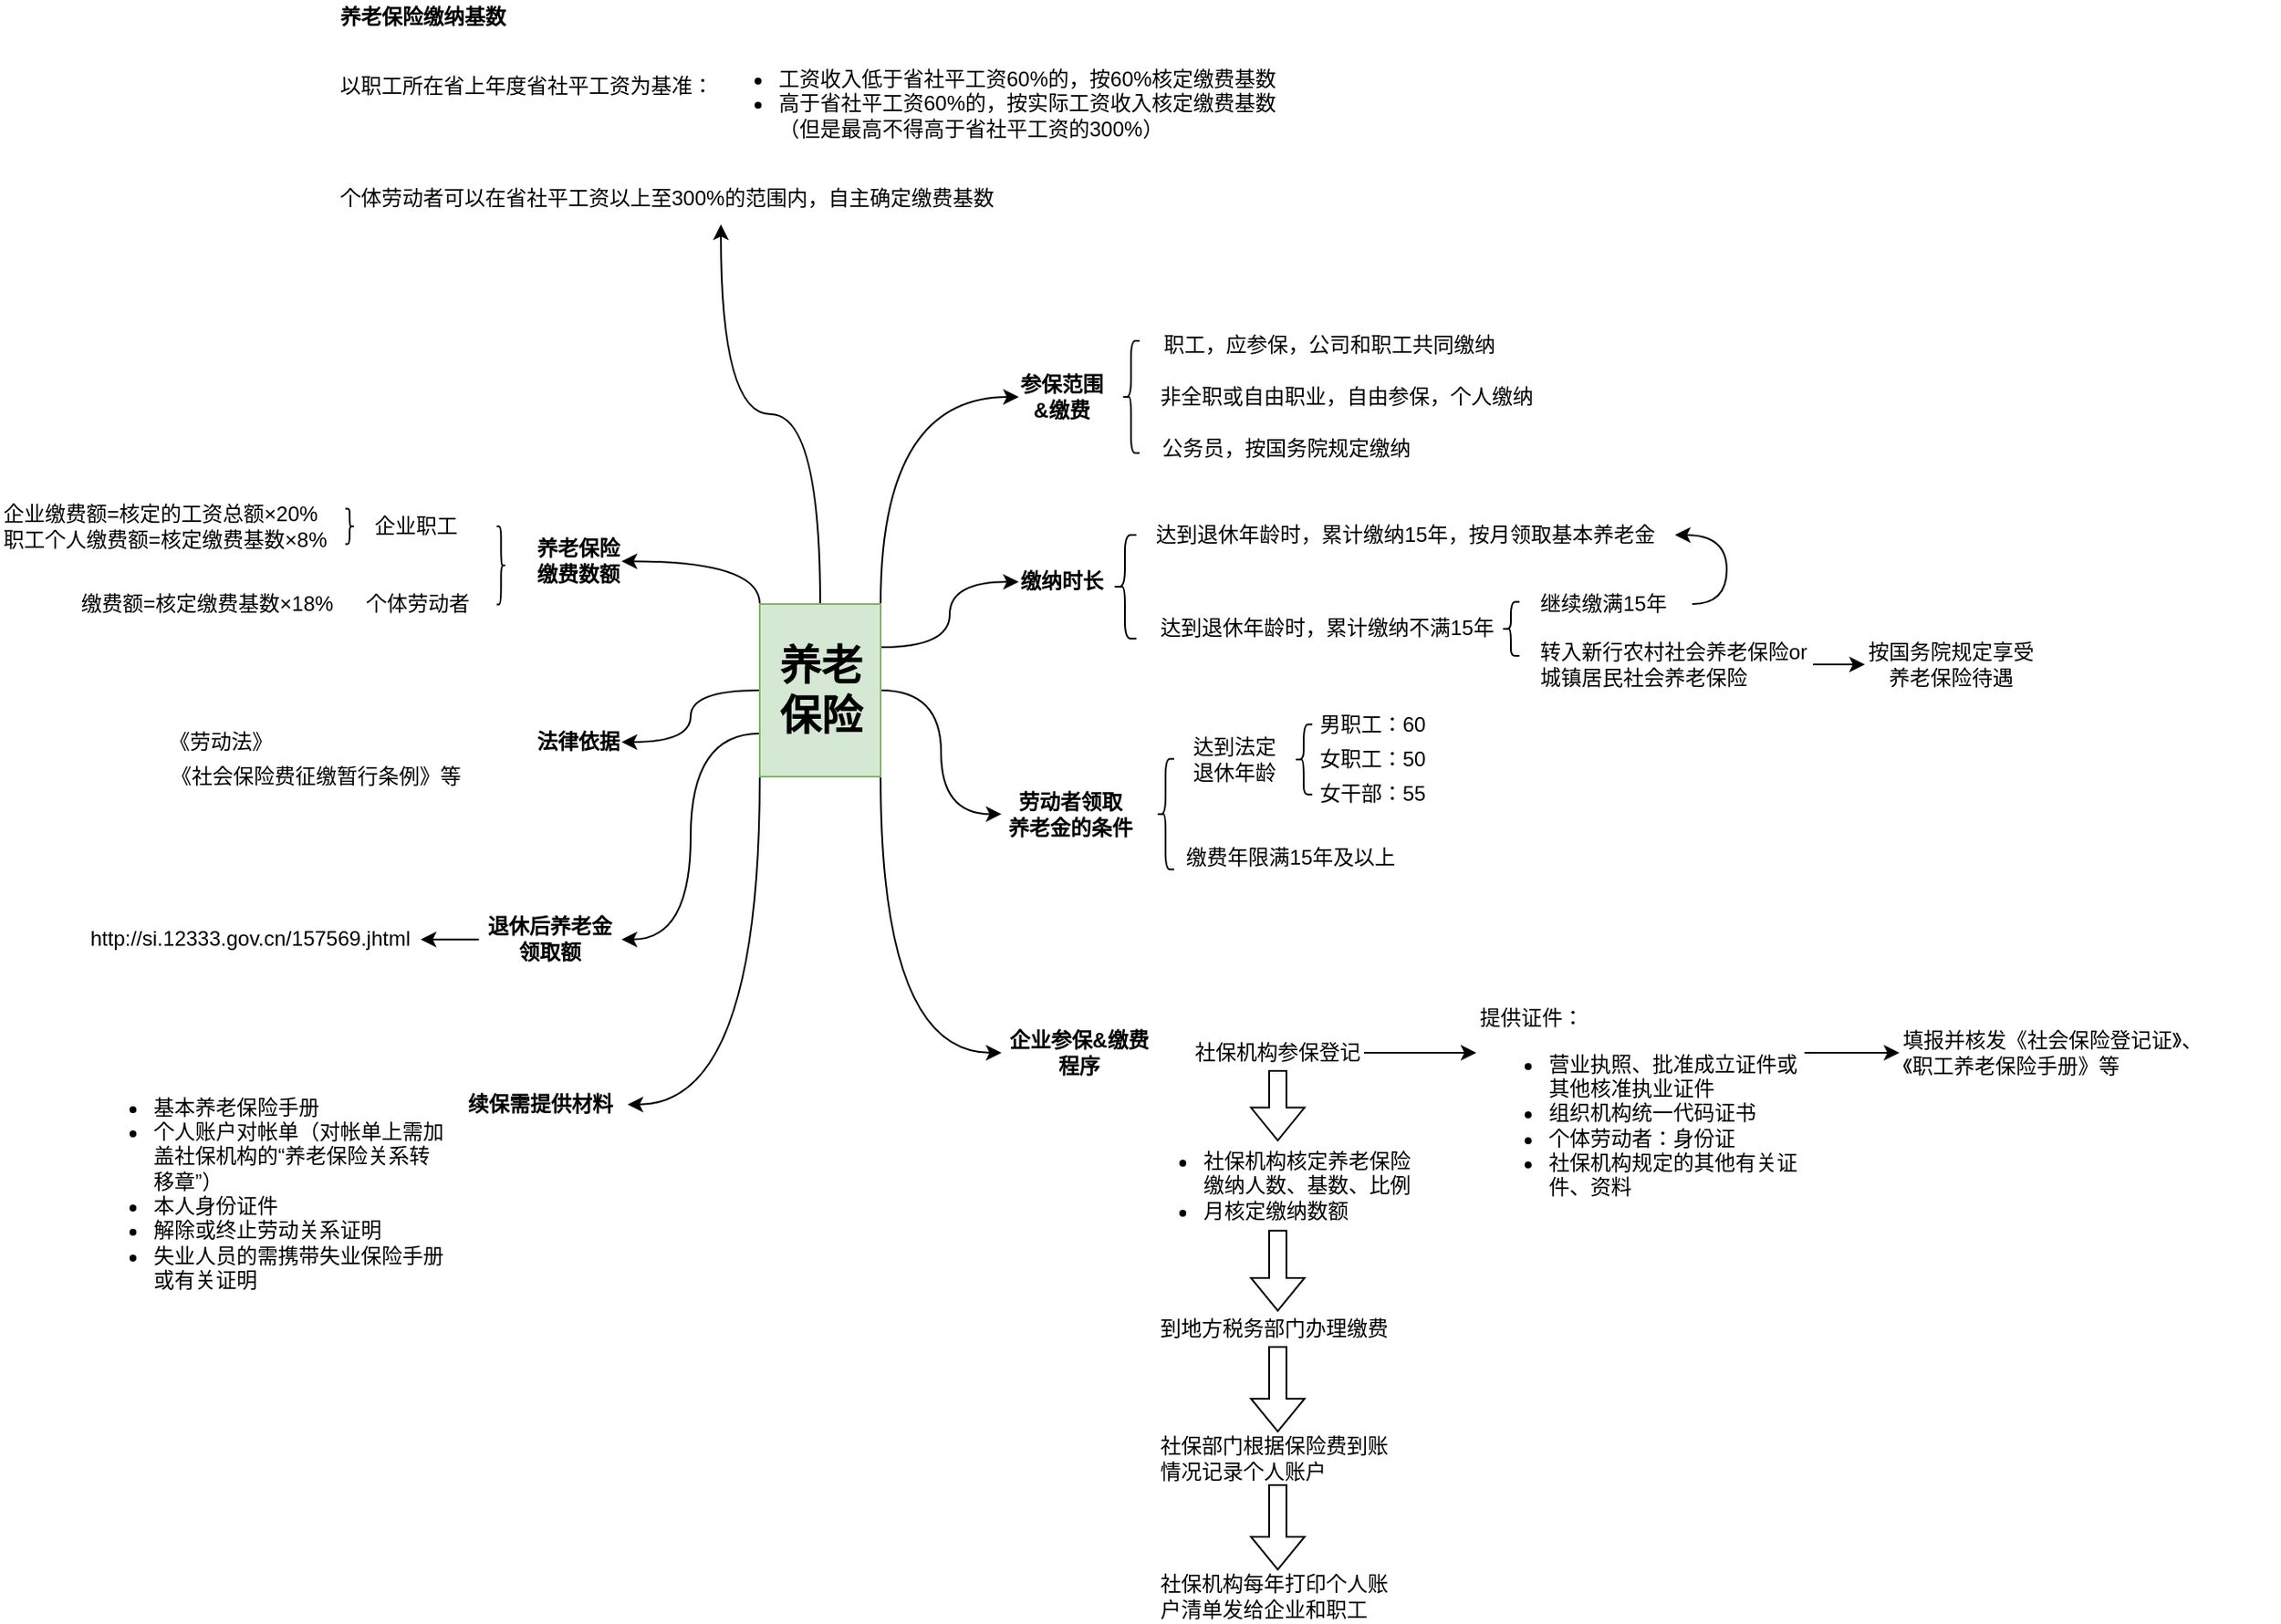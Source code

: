 <mxfile version="12.4.3" type="github" pages="1">
  <diagram id="XFLZumGhxRqdm-QpVZjw" name="第 1 页">
    <mxGraphModel dx="1673" dy="879" grid="1" gridSize="10" guides="1" tooltips="1" connect="1" arrows="1" fold="1" page="1" pageScale="1" pageWidth="827" pageHeight="1169" math="0" shadow="0">
      <root>
        <mxCell id="0"/>
        <mxCell id="1" parent="0"/>
        <mxCell id="seUnBZEun3gRnmeXoh-8-163" style="edgeStyle=orthogonalEdgeStyle;curved=1;rounded=0;orthogonalLoop=1;jettySize=auto;html=1;exitX=0.5;exitY=0;exitDx=0;exitDy=0;entryX=0.5;entryY=1;entryDx=0;entryDy=0;fontSize=12;fontColor=#000000;" edge="1" parent="1" source="seUnBZEun3gRnmeXoh-8-1" target="seUnBZEun3gRnmeXoh-8-125">
          <mxGeometry relative="1" as="geometry"/>
        </mxCell>
        <mxCell id="seUnBZEun3gRnmeXoh-8-164" style="edgeStyle=orthogonalEdgeStyle;curved=1;rounded=0;orthogonalLoop=1;jettySize=auto;html=1;exitX=1;exitY=0;exitDx=0;exitDy=0;entryX=0;entryY=0.5;entryDx=0;entryDy=0;fontSize=12;fontColor=#000000;" edge="1" parent="1" source="seUnBZEun3gRnmeXoh-8-1" target="seUnBZEun3gRnmeXoh-8-8">
          <mxGeometry relative="1" as="geometry"/>
        </mxCell>
        <mxCell id="seUnBZEun3gRnmeXoh-8-165" style="edgeStyle=orthogonalEdgeStyle;curved=1;rounded=0;orthogonalLoop=1;jettySize=auto;html=1;exitX=1;exitY=0.25;exitDx=0;exitDy=0;entryX=0;entryY=0.5;entryDx=0;entryDy=0;fontSize=12;fontColor=#000000;" edge="1" parent="1" source="seUnBZEun3gRnmeXoh-8-1" target="seUnBZEun3gRnmeXoh-8-34">
          <mxGeometry relative="1" as="geometry"/>
        </mxCell>
        <mxCell id="seUnBZEun3gRnmeXoh-8-166" style="edgeStyle=orthogonalEdgeStyle;curved=1;rounded=0;orthogonalLoop=1;jettySize=auto;html=1;exitX=1;exitY=0.5;exitDx=0;exitDy=0;entryX=0;entryY=0.5;entryDx=0;entryDy=0;fontSize=12;fontColor=#000000;" edge="1" parent="1" source="seUnBZEun3gRnmeXoh-8-1" target="seUnBZEun3gRnmeXoh-8-89">
          <mxGeometry relative="1" as="geometry"/>
        </mxCell>
        <mxCell id="seUnBZEun3gRnmeXoh-8-169" style="edgeStyle=orthogonalEdgeStyle;curved=1;rounded=0;orthogonalLoop=1;jettySize=auto;html=1;exitX=1;exitY=1;exitDx=0;exitDy=0;entryX=0;entryY=0.5;entryDx=0;entryDy=0;fontSize=12;fontColor=#000000;" edge="1" parent="1" source="seUnBZEun3gRnmeXoh-8-1" target="seUnBZEun3gRnmeXoh-8-56">
          <mxGeometry relative="1" as="geometry"/>
        </mxCell>
        <mxCell id="seUnBZEun3gRnmeXoh-8-170" style="edgeStyle=orthogonalEdgeStyle;curved=1;rounded=0;orthogonalLoop=1;jettySize=auto;html=1;exitX=0;exitY=1;exitDx=0;exitDy=0;entryX=1;entryY=0.5;entryDx=0;entryDy=0;fontSize=12;fontColor=#000000;" edge="1" parent="1" source="seUnBZEun3gRnmeXoh-8-1" target="seUnBZEun3gRnmeXoh-8-133">
          <mxGeometry relative="1" as="geometry"/>
        </mxCell>
        <mxCell id="seUnBZEun3gRnmeXoh-8-171" style="edgeStyle=orthogonalEdgeStyle;curved=1;rounded=0;orthogonalLoop=1;jettySize=auto;html=1;exitX=0;exitY=0.75;exitDx=0;exitDy=0;entryX=1;entryY=0.5;entryDx=0;entryDy=0;fontSize=12;fontColor=#000000;" edge="1" parent="1" source="seUnBZEun3gRnmeXoh-8-1" target="seUnBZEun3gRnmeXoh-8-109">
          <mxGeometry relative="1" as="geometry"/>
        </mxCell>
        <mxCell id="seUnBZEun3gRnmeXoh-8-172" style="edgeStyle=orthogonalEdgeStyle;curved=1;rounded=0;orthogonalLoop=1;jettySize=auto;html=1;exitX=0;exitY=0.5;exitDx=0;exitDy=0;entryX=1;entryY=0.5;entryDx=0;entryDy=0;fontSize=12;fontColor=#000000;" edge="1" parent="1" source="seUnBZEun3gRnmeXoh-8-1" target="seUnBZEun3gRnmeXoh-8-53">
          <mxGeometry relative="1" as="geometry"/>
        </mxCell>
        <mxCell id="seUnBZEun3gRnmeXoh-8-173" style="edgeStyle=orthogonalEdgeStyle;curved=1;rounded=0;orthogonalLoop=1;jettySize=auto;html=1;exitX=0;exitY=0;exitDx=0;exitDy=0;fontSize=12;fontColor=#000000;entryX=1;entryY=0.5;entryDx=0;entryDy=0;" edge="1" parent="1" source="seUnBZEun3gRnmeXoh-8-1" target="seUnBZEun3gRnmeXoh-8-127">
          <mxGeometry relative="1" as="geometry">
            <mxPoint x="500" y="370" as="targetPoint"/>
          </mxGeometry>
        </mxCell>
        <mxCell id="seUnBZEun3gRnmeXoh-8-1" value="养老&lt;br&gt;保险" style="text;html=1;fontSize=24;fontStyle=1;verticalAlign=middle;align=center;fillColor=#d5e8d4;strokeColor=#82b366;" vertex="1" parent="1">
          <mxGeometry x="540" y="390.0" width="70" height="100" as="geometry"/>
        </mxCell>
        <mxCell id="seUnBZEun3gRnmeXoh-8-98" value="" style="group" vertex="1" connectable="0" parent="1">
          <mxGeometry x="680" y="450" width="250" height="102" as="geometry"/>
        </mxCell>
        <mxCell id="seUnBZEun3gRnmeXoh-8-89" value="&lt;b&gt;劳动者领取&lt;br&gt;养老金的条件&lt;/b&gt;" style="text;html=1;strokeColor=none;fillColor=none;align=center;verticalAlign=middle;whiteSpace=wrap;rounded=0;" vertex="1" parent="seUnBZEun3gRnmeXoh-8-98">
          <mxGeometry y="46.07" width="80" height="31.29" as="geometry"/>
        </mxCell>
        <mxCell id="seUnBZEun3gRnmeXoh-8-91" value="达到法定退休年龄" style="text;html=1;strokeColor=none;fillColor=none;align=center;verticalAlign=middle;whiteSpace=wrap;rounded=0;" vertex="1" parent="seUnBZEun3gRnmeXoh-8-98">
          <mxGeometry x="110" y="20" width="50" height="20" as="geometry"/>
        </mxCell>
        <mxCell id="seUnBZEun3gRnmeXoh-8-92" value="男职工：60" style="text;html=1;strokeColor=none;fillColor=none;align=center;verticalAlign=middle;whiteSpace=wrap;rounded=0;" vertex="1" parent="seUnBZEun3gRnmeXoh-8-98">
          <mxGeometry x="180" width="70" height="20" as="geometry"/>
        </mxCell>
        <mxCell id="seUnBZEun3gRnmeXoh-8-93" value="女职工：50" style="text;html=1;strokeColor=none;fillColor=none;align=center;verticalAlign=middle;whiteSpace=wrap;rounded=0;" vertex="1" parent="seUnBZEun3gRnmeXoh-8-98">
          <mxGeometry x="180" y="20" width="70" height="20" as="geometry"/>
        </mxCell>
        <mxCell id="seUnBZEun3gRnmeXoh-8-94" value="女干部：55" style="text;html=1;strokeColor=none;fillColor=none;align=center;verticalAlign=middle;whiteSpace=wrap;rounded=0;" vertex="1" parent="seUnBZEun3gRnmeXoh-8-98">
          <mxGeometry x="180" y="40" width="70" height="20" as="geometry"/>
        </mxCell>
        <mxCell id="seUnBZEun3gRnmeXoh-8-95" value="缴费年限满15年及以上" style="text;html=1;strokeColor=none;fillColor=none;align=center;verticalAlign=middle;whiteSpace=wrap;rounded=0;" vertex="1" parent="seUnBZEun3gRnmeXoh-8-98">
          <mxGeometry x="100" y="71" width="135" height="31" as="geometry"/>
        </mxCell>
        <mxCell id="seUnBZEun3gRnmeXoh-8-96" value="" style="shape=curlyBracket;whiteSpace=wrap;html=1;rounded=1;align=left;" vertex="1" parent="seUnBZEun3gRnmeXoh-8-98">
          <mxGeometry x="90" y="29.71" width="10" height="64" as="geometry"/>
        </mxCell>
        <mxCell id="seUnBZEun3gRnmeXoh-8-97" value="" style="shape=curlyBracket;whiteSpace=wrap;html=1;rounded=1;align=left;" vertex="1" parent="seUnBZEun3gRnmeXoh-8-98">
          <mxGeometry x="170" y="9.71" width="10" height="40.71" as="geometry"/>
        </mxCell>
        <mxCell id="seUnBZEun3gRnmeXoh-8-121" value="" style="group" vertex="1" connectable="0" parent="1">
          <mxGeometry x="680" y="580" width="740" height="400" as="geometry"/>
        </mxCell>
        <mxCell id="seUnBZEun3gRnmeXoh-8-56" value="&lt;b&gt;企业参保&amp;amp;缴费程序&lt;/b&gt;" style="text;html=1;strokeColor=none;fillColor=none;align=center;verticalAlign=middle;whiteSpace=wrap;rounded=0;" vertex="1" parent="seUnBZEun3gRnmeXoh-8-121">
          <mxGeometry y="60" width="90" height="20" as="geometry"/>
        </mxCell>
        <mxCell id="seUnBZEun3gRnmeXoh-8-159" style="edgeStyle=orthogonalEdgeStyle;curved=1;rounded=0;orthogonalLoop=1;jettySize=auto;html=1;exitX=1;exitY=0.5;exitDx=0;exitDy=0;entryX=0;entryY=0.25;entryDx=0;entryDy=0;fontSize=12;fontColor=#000000;" edge="1" parent="seUnBZEun3gRnmeXoh-8-121" source="seUnBZEun3gRnmeXoh-8-57" target="seUnBZEun3gRnmeXoh-8-82">
          <mxGeometry relative="1" as="geometry"/>
        </mxCell>
        <mxCell id="seUnBZEun3gRnmeXoh-8-57" value="社保机构参保登记" style="text;html=1;strokeColor=none;fillColor=none;align=center;verticalAlign=middle;whiteSpace=wrap;rounded=0;" vertex="1" parent="seUnBZEun3gRnmeXoh-8-121">
          <mxGeometry x="110" y="60" width="100" height="20" as="geometry"/>
        </mxCell>
        <mxCell id="seUnBZEun3gRnmeXoh-8-160" style="edgeStyle=orthogonalEdgeStyle;curved=1;rounded=0;orthogonalLoop=1;jettySize=auto;html=1;exitX=1;exitY=0.25;exitDx=0;exitDy=0;entryX=0;entryY=0.5;entryDx=0;entryDy=0;fontSize=12;fontColor=#000000;" edge="1" parent="seUnBZEun3gRnmeXoh-8-121" source="seUnBZEun3gRnmeXoh-8-82" target="seUnBZEun3gRnmeXoh-8-84">
          <mxGeometry relative="1" as="geometry"/>
        </mxCell>
        <mxCell id="seUnBZEun3gRnmeXoh-8-82" value="提供证件：&lt;br&gt;&lt;ul&gt;&lt;li&gt;营业执照、批准成立证件或其他核准执业证件&lt;/li&gt;&lt;li&gt;组织机构统一代码证书&lt;/li&gt;&lt;li&gt;个体劳动者：身份证&lt;/li&gt;&lt;li&gt;社保机构规定的其他有关证件、资料&lt;/li&gt;&lt;/ul&gt;" style="text;html=1;strokeColor=none;fillColor=none;align=left;verticalAlign=middle;whiteSpace=wrap;rounded=0;" vertex="1" parent="seUnBZEun3gRnmeXoh-8-121">
          <mxGeometry x="275" y="35" width="190" height="140" as="geometry"/>
        </mxCell>
        <mxCell id="seUnBZEun3gRnmeXoh-8-84" value="填报并核发《社会保险登记证》、《职工养老保险手册》等" style="text;html=1;strokeColor=none;fillColor=none;align=left;verticalAlign=middle;whiteSpace=wrap;rounded=0;" vertex="1" parent="seUnBZEun3gRnmeXoh-8-121">
          <mxGeometry x="520" y="35" width="190" height="70" as="geometry"/>
        </mxCell>
        <mxCell id="seUnBZEun3gRnmeXoh-8-58" value="&lt;ul&gt;&lt;li&gt;社保机构核定养老保险缴纳人数、基数、比例&lt;br&gt;&lt;/li&gt;&lt;li&gt;月核定缴纳数额&lt;br&gt;&lt;/li&gt;&lt;/ul&gt;" style="text;html=1;strokeColor=none;fillColor=none;align=left;verticalAlign=middle;whiteSpace=wrap;rounded=0;" vertex="1" parent="seUnBZEun3gRnmeXoh-8-121">
          <mxGeometry x="75" y="121.29" width="170" height="51.29" as="geometry"/>
        </mxCell>
        <mxCell id="seUnBZEun3gRnmeXoh-8-78" style="edgeStyle=orthogonalEdgeStyle;shape=flexArrow;curved=1;rounded=0;orthogonalLoop=1;jettySize=auto;html=1;exitX=0.5;exitY=1;exitDx=0;exitDy=0;entryX=0.5;entryY=0;entryDx=0;entryDy=0;" edge="1" parent="seUnBZEun3gRnmeXoh-8-121" source="seUnBZEun3gRnmeXoh-8-57" target="seUnBZEun3gRnmeXoh-8-58">
          <mxGeometry relative="1" as="geometry"/>
        </mxCell>
        <mxCell id="seUnBZEun3gRnmeXoh-8-62" value="&lt;span&gt;到地方税务部门办理缴费&lt;/span&gt;" style="text;html=1;strokeColor=none;fillColor=none;align=left;verticalAlign=middle;whiteSpace=wrap;rounded=0;" vertex="1" parent="seUnBZEun3gRnmeXoh-8-121">
          <mxGeometry x="90" y="220" width="140" height="20" as="geometry"/>
        </mxCell>
        <mxCell id="seUnBZEun3gRnmeXoh-8-79" style="edgeStyle=orthogonalEdgeStyle;shape=flexArrow;curved=1;rounded=0;orthogonalLoop=1;jettySize=auto;html=1;exitX=0.5;exitY=1;exitDx=0;exitDy=0;entryX=0.5;entryY=0;entryDx=0;entryDy=0;" edge="1" parent="seUnBZEun3gRnmeXoh-8-121" source="seUnBZEun3gRnmeXoh-8-58" target="seUnBZEun3gRnmeXoh-8-62">
          <mxGeometry relative="1" as="geometry"/>
        </mxCell>
        <mxCell id="seUnBZEun3gRnmeXoh-8-64" value="&lt;span&gt;社保部门根据保险费到账情况记录个人账户&lt;/span&gt;" style="text;html=1;strokeColor=none;fillColor=none;align=left;verticalAlign=middle;whiteSpace=wrap;rounded=0;" vertex="1" parent="seUnBZEun3gRnmeXoh-8-121">
          <mxGeometry x="90" y="290" width="140" height="30" as="geometry"/>
        </mxCell>
        <mxCell id="seUnBZEun3gRnmeXoh-8-80" style="edgeStyle=orthogonalEdgeStyle;shape=flexArrow;curved=1;rounded=0;orthogonalLoop=1;jettySize=auto;html=1;exitX=0.5;exitY=1;exitDx=0;exitDy=0;entryX=0.5;entryY=0;entryDx=0;entryDy=0;" edge="1" parent="seUnBZEun3gRnmeXoh-8-121" source="seUnBZEun3gRnmeXoh-8-62" target="seUnBZEun3gRnmeXoh-8-64">
          <mxGeometry relative="1" as="geometry"/>
        </mxCell>
        <mxCell id="seUnBZEun3gRnmeXoh-8-66" value="&lt;span&gt;社保机构每年打印个人账户清单发给企业和职工&lt;/span&gt;" style="text;html=1;strokeColor=none;fillColor=none;align=left;verticalAlign=middle;whiteSpace=wrap;rounded=0;" vertex="1" parent="seUnBZEun3gRnmeXoh-8-121">
          <mxGeometry x="90" y="370" width="140" height="30" as="geometry"/>
        </mxCell>
        <mxCell id="seUnBZEun3gRnmeXoh-8-81" style="edgeStyle=orthogonalEdgeStyle;shape=flexArrow;curved=1;rounded=0;orthogonalLoop=1;jettySize=auto;html=1;exitX=0.5;exitY=1;exitDx=0;exitDy=0;entryX=0.5;entryY=0;entryDx=0;entryDy=0;" edge="1" parent="seUnBZEun3gRnmeXoh-8-121" source="seUnBZEun3gRnmeXoh-8-64" target="seUnBZEun3gRnmeXoh-8-66">
          <mxGeometry relative="1" as="geometry"/>
        </mxCell>
        <mxCell id="seUnBZEun3gRnmeXoh-8-144" value="" style="group" vertex="1" connectable="0" parent="1">
          <mxGeometry x="690" y="230.0" width="300" height="80" as="geometry"/>
        </mxCell>
        <mxCell id="seUnBZEun3gRnmeXoh-8-8" value="&lt;b&gt;参保范围&amp;amp;缴费&lt;/b&gt;" style="text;html=1;strokeColor=none;fillColor=none;align=center;verticalAlign=middle;whiteSpace=wrap;rounded=0;" vertex="1" parent="seUnBZEun3gRnmeXoh-8-144">
          <mxGeometry y="30" width="50" height="20" as="geometry"/>
        </mxCell>
        <mxCell id="seUnBZEun3gRnmeXoh-8-23" value="&lt;span style=&quot;white-space: nowrap&quot;&gt;职工，应参保，公司和职工共同缴纳&lt;/span&gt;" style="text;html=1;strokeColor=none;fillColor=none;align=center;verticalAlign=middle;whiteSpace=wrap;rounded=0;" vertex="1" parent="seUnBZEun3gRnmeXoh-8-144">
          <mxGeometry x="80" width="200" height="20" as="geometry"/>
        </mxCell>
        <mxCell id="seUnBZEun3gRnmeXoh-8-27" value="&lt;span style=&quot;white-space: nowrap&quot;&gt;非全职或自由职业，自由参保，个人缴纳&lt;/span&gt;" style="text;html=1;strokeColor=none;fillColor=none;align=center;verticalAlign=middle;whiteSpace=wrap;rounded=0;" vertex="1" parent="seUnBZEun3gRnmeXoh-8-144">
          <mxGeometry x="80" y="30" width="220" height="20" as="geometry"/>
        </mxCell>
        <mxCell id="seUnBZEun3gRnmeXoh-8-28" value="&lt;span style=&quot;white-space: nowrap&quot;&gt;公务员，按国务院规定缴纳&lt;/span&gt;" style="text;html=1;strokeColor=none;fillColor=none;align=center;verticalAlign=middle;whiteSpace=wrap;rounded=0;" vertex="1" parent="seUnBZEun3gRnmeXoh-8-144">
          <mxGeometry x="80" y="60" width="150" height="20" as="geometry"/>
        </mxCell>
        <mxCell id="seUnBZEun3gRnmeXoh-8-142" value="" style="shape=curlyBracket;whiteSpace=wrap;html=1;rounded=1;fontSize=12;fontColor=#000000;align=left;" vertex="1" parent="seUnBZEun3gRnmeXoh-8-144">
          <mxGeometry x="60" y="7.5" width="10" height="65" as="geometry"/>
        </mxCell>
        <mxCell id="seUnBZEun3gRnmeXoh-8-154" value="" style="group" vertex="1" connectable="0" parent="1">
          <mxGeometry x="100" y="330" width="360" height="75.25" as="geometry"/>
        </mxCell>
        <mxCell id="seUnBZEun3gRnmeXoh-8-127" value="养老保险缴费数额" style="text;html=1;strokeColor=none;fillColor=none;align=center;verticalAlign=middle;whiteSpace=wrap;rounded=0;fontSize=12;fontColor=#000000;fontStyle=1" vertex="1" parent="seUnBZEun3gRnmeXoh-8-154">
          <mxGeometry x="310" y="25.25" width="50" height="20" as="geometry"/>
        </mxCell>
        <mxCell id="seUnBZEun3gRnmeXoh-8-128" value="&lt;span&gt;企业缴费额=核定的工资总额×20%&lt;/span&gt;&lt;br&gt;&lt;span&gt;职工个人缴费额=核定缴费基数×8%&lt;/span&gt;" style="text;html=1;strokeColor=none;fillColor=none;align=left;verticalAlign=middle;whiteSpace=wrap;rounded=0;fontSize=12;fontColor=#000000;" vertex="1" parent="seUnBZEun3gRnmeXoh-8-154">
          <mxGeometry width="210" height="30" as="geometry"/>
        </mxCell>
        <mxCell id="seUnBZEun3gRnmeXoh-8-129" value="企业职工" style="text;html=1;strokeColor=none;fillColor=none;align=left;verticalAlign=middle;whiteSpace=wrap;rounded=0;fontSize=12;fontColor=#000000;" vertex="1" parent="seUnBZEun3gRnmeXoh-8-154">
          <mxGeometry x="215" y="5" width="60" height="20" as="geometry"/>
        </mxCell>
        <mxCell id="seUnBZEun3gRnmeXoh-8-130" value="个体劳动者" style="text;html=1;strokeColor=none;fillColor=none;align=left;verticalAlign=middle;whiteSpace=wrap;rounded=0;fontSize=12;fontColor=#000000;" vertex="1" parent="seUnBZEun3gRnmeXoh-8-154">
          <mxGeometry x="210" y="50.25" width="65" height="20" as="geometry"/>
        </mxCell>
        <mxCell id="seUnBZEun3gRnmeXoh-8-131" value="&lt;span&gt;缴费额=核定缴费基数×18%&lt;/span&gt;" style="text;html=1;strokeColor=none;fillColor=none;align=left;verticalAlign=middle;whiteSpace=wrap;rounded=0;fontSize=12;fontColor=#000000;" vertex="1" parent="seUnBZEun3gRnmeXoh-8-154">
          <mxGeometry x="45" y="45.25" width="155" height="30" as="geometry"/>
        </mxCell>
        <mxCell id="seUnBZEun3gRnmeXoh-8-140" value="" style="shape=curlyBracket;whiteSpace=wrap;html=1;rounded=1;fontSize=12;fontColor=#000000;align=left;rotation=-180;" vertex="1" parent="seUnBZEun3gRnmeXoh-8-154">
          <mxGeometry x="200" y="4.75" width="5" height="20.5" as="geometry"/>
        </mxCell>
        <mxCell id="seUnBZEun3gRnmeXoh-8-153" value="" style="shape=curlyBracket;whiteSpace=wrap;html=1;rounded=1;fontSize=12;fontColor=#000000;align=left;rotation=-180;" vertex="1" parent="seUnBZEun3gRnmeXoh-8-154">
          <mxGeometry x="287.67" y="15" width="5" height="45.25" as="geometry"/>
        </mxCell>
        <mxCell id="seUnBZEun3gRnmeXoh-8-155" value="" style="group" vertex="1" connectable="0" parent="1">
          <mxGeometry x="197.33" y="460.0" width="262.67" height="40" as="geometry"/>
        </mxCell>
        <mxCell id="seUnBZEun3gRnmeXoh-8-54" value="《劳动法》" style="text;html=1;strokeColor=none;fillColor=none;align=center;verticalAlign=middle;whiteSpace=wrap;rounded=0;" vertex="1" parent="seUnBZEun3gRnmeXoh-8-155">
          <mxGeometry width="61.86" height="20" as="geometry"/>
        </mxCell>
        <mxCell id="seUnBZEun3gRnmeXoh-8-55" value="《社会保险费征缴暂行条例》等" style="text;html=1;strokeColor=none;fillColor=none;align=center;verticalAlign=middle;whiteSpace=wrap;rounded=0;" vertex="1" parent="seUnBZEun3gRnmeXoh-8-155">
          <mxGeometry y="20" width="171.86" height="20" as="geometry"/>
        </mxCell>
        <mxCell id="seUnBZEun3gRnmeXoh-8-53" value="&lt;b&gt;法律依据&lt;/b&gt;" style="text;html=1;strokeColor=none;fillColor=none;align=center;verticalAlign=middle;whiteSpace=wrap;rounded=0;" vertex="1" parent="seUnBZEun3gRnmeXoh-8-155">
          <mxGeometry x="212.67" width="50" height="20" as="geometry"/>
        </mxCell>
        <mxCell id="seUnBZEun3gRnmeXoh-8-156" value="" style="group" vertex="1" connectable="0" parent="1">
          <mxGeometry x="147.327" y="565" width="312.67" height="38.71" as="geometry"/>
        </mxCell>
        <mxCell id="seUnBZEun3gRnmeXoh-8-109" value="&lt;b&gt;退休后养老金领取额&lt;/b&gt;" style="text;html=1;strokeColor=none;fillColor=none;align=center;verticalAlign=middle;whiteSpace=wrap;rounded=0;" vertex="1" parent="seUnBZEun3gRnmeXoh-8-156">
          <mxGeometry x="230.003" width="82.667" height="38.71" as="geometry"/>
        </mxCell>
        <mxCell id="seUnBZEun3gRnmeXoh-8-110" value="http://si.12333.gov.cn/157569.jhtml" style="text;html=1;strokeColor=none;fillColor=none;align=center;verticalAlign=middle;whiteSpace=wrap;rounded=0;" vertex="1" parent="seUnBZEun3gRnmeXoh-8-156">
          <mxGeometry width="196.333" height="38.71" as="geometry"/>
        </mxCell>
        <mxCell id="seUnBZEun3gRnmeXoh-8-111" value="" style="edgeStyle=orthogonalEdgeStyle;curved=1;rounded=0;orthogonalLoop=1;jettySize=auto;html=1;" edge="1" parent="seUnBZEun3gRnmeXoh-8-156" source="seUnBZEun3gRnmeXoh-8-109" target="seUnBZEun3gRnmeXoh-8-110">
          <mxGeometry relative="1" as="geometry"/>
        </mxCell>
        <mxCell id="seUnBZEun3gRnmeXoh-8-161" value="" style="group" vertex="1" connectable="0" parent="1">
          <mxGeometry x="147.33" y="660" width="316.15" height="130" as="geometry"/>
        </mxCell>
        <mxCell id="seUnBZEun3gRnmeXoh-8-133" value="续保需提供材料" style="text;html=1;strokeColor=none;fillColor=none;align=center;verticalAlign=middle;whiteSpace=wrap;rounded=0;fontSize=12;fontColor=#000000;fontStyle=1" vertex="1" parent="seUnBZEun3gRnmeXoh-8-161">
          <mxGeometry x="216.15" y="10" width="100" height="20" as="geometry"/>
        </mxCell>
        <mxCell id="seUnBZEun3gRnmeXoh-8-134" value="&lt;ul&gt;&lt;li&gt;基本养老保险手册&lt;br&gt;&lt;/li&gt;&lt;li&gt;个人账户对帐单（对帐单上需加盖社保机构的“养老保险关系转移章”）&lt;br&gt;&lt;/li&gt;&lt;li&gt;本人身份证件&lt;br&gt;&lt;/li&gt;&lt;li&gt;解除或终止劳动关系证明&lt;br&gt;&lt;/li&gt;&lt;li&gt;失业人员的需携带失业保险手册或有关证明&lt;br&gt;&lt;/li&gt;&lt;/ul&gt;" style="text;strokeColor=none;fillColor=none;html=1;whiteSpace=wrap;verticalAlign=middle;overflow=hidden;fontSize=12;fontColor=#000000;align=left;" vertex="1" parent="seUnBZEun3gRnmeXoh-8-161">
          <mxGeometry width="210" height="130" as="geometry"/>
        </mxCell>
        <mxCell id="seUnBZEun3gRnmeXoh-8-162" value="" style="group" vertex="1" connectable="0" parent="1">
          <mxGeometry x="280" y="40" width="570" height="130" as="geometry"/>
        </mxCell>
        <mxCell id="seUnBZEun3gRnmeXoh-8-113" value="养老保险缴纳基数" style="text;html=1;strokeColor=none;fillColor=none;align=center;verticalAlign=middle;whiteSpace=wrap;rounded=0;fontStyle=1;fontColor=#000000;" vertex="1" parent="seUnBZEun3gRnmeXoh-8-162">
          <mxGeometry width="130" height="20" as="geometry"/>
        </mxCell>
        <mxCell id="seUnBZEun3gRnmeXoh-8-114" value="&lt;span style=&quot;text-indent: 28px ; background-color: rgb(255 , 255 , 255)&quot;&gt;&lt;font style=&quot;font-size: 12px&quot;&gt;以职工所在省上年度省社平工资为基准：&lt;/font&gt;&lt;/span&gt;" style="text;html=1;strokeColor=none;fillColor=none;align=left;verticalAlign=middle;whiteSpace=wrap;rounded=0;fontStyle=0;fontColor=#000000;" vertex="1" parent="seUnBZEun3gRnmeXoh-8-162">
          <mxGeometry x="15" y="35" width="230" height="30" as="geometry"/>
        </mxCell>
        <mxCell id="seUnBZEun3gRnmeXoh-8-115" value="&lt;div style=&quot;text-align: left ; font-size: 12px&quot;&gt;&lt;ul&gt;&lt;li&gt;工资收入低于省社平工资60%的，按60%核定缴费基数&lt;br&gt;&lt;/li&gt;&lt;li&gt;高于省社平工资60%的，按实际工资收入核定缴费基数（但是最高不得高于省社平工资的300%）&lt;br&gt;&lt;/li&gt;&lt;/ul&gt;&lt;/div&gt;" style="text;html=1;strokeColor=none;fillColor=none;align=center;verticalAlign=middle;whiteSpace=wrap;rounded=0;fontColor=#000000;fontSize=12;" vertex="1" parent="seUnBZEun3gRnmeXoh-8-162">
          <mxGeometry x="230" y="20" width="340" height="80" as="geometry"/>
        </mxCell>
        <mxCell id="seUnBZEun3gRnmeXoh-8-125" value="&lt;span style=&quot;font-size: 12px; text-indent: 28px; background-color: rgb(255, 255, 255);&quot;&gt;个体劳动者可以在省社平工资以上至300%的范围内，自主确定缴费基数&lt;/span&gt;" style="text;html=1;strokeColor=none;fillColor=none;align=left;verticalAlign=middle;whiteSpace=wrap;rounded=0;fontStyle=0;fontColor=#000000;fontSize=12;" vertex="1" parent="seUnBZEun3gRnmeXoh-8-162">
          <mxGeometry x="15" y="100" width="445" height="30" as="geometry"/>
        </mxCell>
        <mxCell id="seUnBZEun3gRnmeXoh-8-168" value="" style="group" vertex="1" connectable="0" parent="1">
          <mxGeometry x="690" y="340.0" width="590" height="100" as="geometry"/>
        </mxCell>
        <mxCell id="seUnBZEun3gRnmeXoh-8-34" value="&lt;b&gt;缴纳时长&lt;/b&gt;" style="text;html=1;strokeColor=none;fillColor=none;align=center;verticalAlign=middle;whiteSpace=wrap;rounded=0;" vertex="1" parent="seUnBZEun3gRnmeXoh-8-168">
          <mxGeometry y="27.18" width="50" height="20" as="geometry"/>
        </mxCell>
        <mxCell id="seUnBZEun3gRnmeXoh-8-35" value="&lt;span style=&quot;white-space: nowrap&quot;&gt;达到退休年龄时，累计缴纳15年，按月领取基本养老金&lt;/span&gt;" style="text;html=1;strokeColor=none;fillColor=none;align=center;verticalAlign=middle;whiteSpace=wrap;rounded=0;" vertex="1" parent="seUnBZEun3gRnmeXoh-8-168">
          <mxGeometry x="68.14" width="311.86" height="20" as="geometry"/>
        </mxCell>
        <mxCell id="seUnBZEun3gRnmeXoh-8-40" value="&lt;span style=&quot;white-space: nowrap&quot;&gt;达到退休年龄时，累计缴纳不满15年&lt;/span&gt;" style="text;html=1;strokeColor=none;fillColor=none;align=left;verticalAlign=middle;whiteSpace=wrap;rounded=0;" vertex="1" parent="seUnBZEun3gRnmeXoh-8-168">
          <mxGeometry x="80" y="54.35" width="210" height="20" as="geometry"/>
        </mxCell>
        <mxCell id="seUnBZEun3gRnmeXoh-8-49" style="edgeStyle=orthogonalEdgeStyle;curved=1;rounded=0;orthogonalLoop=1;jettySize=auto;html=1;exitX=1;exitY=0.5;exitDx=0;exitDy=0;entryX=1;entryY=0.5;entryDx=0;entryDy=0;" edge="1" parent="seUnBZEun3gRnmeXoh-8-168" source="seUnBZEun3gRnmeXoh-8-45" target="seUnBZEun3gRnmeXoh-8-35">
          <mxGeometry relative="1" as="geometry"/>
        </mxCell>
        <mxCell id="seUnBZEun3gRnmeXoh-8-45" value="继续缴满15年" style="text;html=1;strokeColor=none;fillColor=none;align=left;verticalAlign=middle;whiteSpace=wrap;rounded=0;" vertex="1" parent="seUnBZEun3gRnmeXoh-8-168">
          <mxGeometry x="300" y="40" width="90" height="20" as="geometry"/>
        </mxCell>
        <mxCell id="seUnBZEun3gRnmeXoh-8-50" value="转入新行农村社会养老保险or城镇居民社会养老保险" style="text;html=1;strokeColor=none;fillColor=none;align=left;verticalAlign=middle;whiteSpace=wrap;rounded=0;" vertex="1" parent="seUnBZEun3gRnmeXoh-8-168">
          <mxGeometry x="300" y="70" width="160" height="30" as="geometry"/>
        </mxCell>
        <mxCell id="seUnBZEun3gRnmeXoh-8-51" value="按国务院规定享受养老保险待遇" style="text;html=1;strokeColor=none;fillColor=none;align=center;verticalAlign=middle;whiteSpace=wrap;rounded=0;" vertex="1" parent="seUnBZEun3gRnmeXoh-8-168">
          <mxGeometry x="490" y="70" width="100" height="30" as="geometry"/>
        </mxCell>
        <mxCell id="seUnBZEun3gRnmeXoh-8-52" value="" style="edgeStyle=orthogonalEdgeStyle;curved=1;rounded=0;orthogonalLoop=1;jettySize=auto;html=1;" edge="1" parent="seUnBZEun3gRnmeXoh-8-168" source="seUnBZEun3gRnmeXoh-8-50" target="seUnBZEun3gRnmeXoh-8-51">
          <mxGeometry relative="1" as="geometry"/>
        </mxCell>
        <mxCell id="seUnBZEun3gRnmeXoh-8-145" value="" style="shape=curlyBracket;whiteSpace=wrap;html=1;rounded=1;fontSize=12;fontColor=#000000;align=left;" vertex="1" parent="seUnBZEun3gRnmeXoh-8-168">
          <mxGeometry x="280" y="48.71" width="10" height="31.29" as="geometry"/>
        </mxCell>
        <mxCell id="seUnBZEun3gRnmeXoh-8-167" value="" style="shape=curlyBracket;whiteSpace=wrap;html=1;rounded=1;fontSize=12;fontColor=#000000;align=left;" vertex="1" parent="seUnBZEun3gRnmeXoh-8-168">
          <mxGeometry x="54.81" y="10" width="13.33" height="60" as="geometry"/>
        </mxCell>
      </root>
    </mxGraphModel>
  </diagram>
</mxfile>
